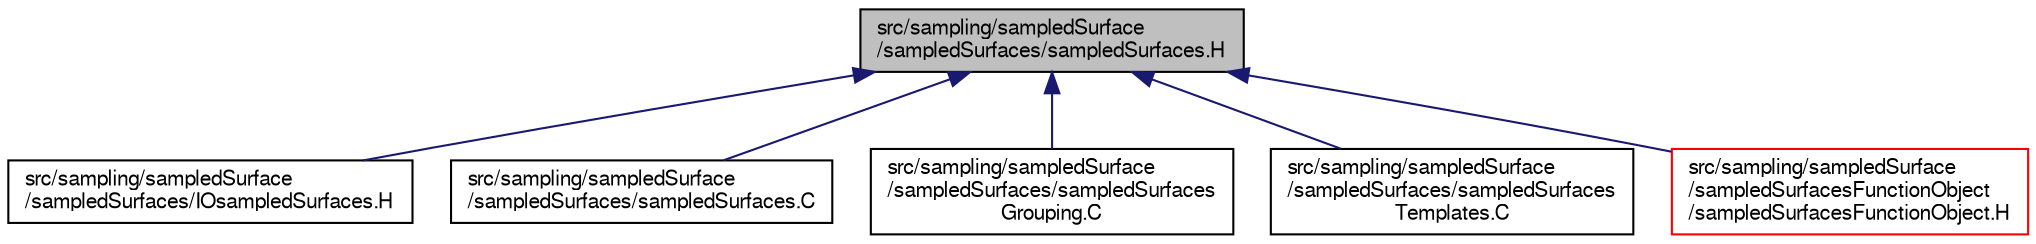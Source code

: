 digraph "src/sampling/sampledSurface/sampledSurfaces/sampledSurfaces.H"
{
  bgcolor="transparent";
  edge [fontname="FreeSans",fontsize="10",labelfontname="FreeSans",labelfontsize="10"];
  node [fontname="FreeSans",fontsize="10",shape=record];
  Node332 [label="src/sampling/sampledSurface\l/sampledSurfaces/sampledSurfaces.H",height=0.2,width=0.4,color="black", fillcolor="grey75", style="filled", fontcolor="black"];
  Node332 -> Node333 [dir="back",color="midnightblue",fontsize="10",style="solid",fontname="FreeSans"];
  Node333 [label="src/sampling/sampledSurface\l/sampledSurfaces/IOsampledSurfaces.H",height=0.2,width=0.4,color="black",URL="$a14783.html"];
  Node332 -> Node334 [dir="back",color="midnightblue",fontsize="10",style="solid",fontname="FreeSans"];
  Node334 [label="src/sampling/sampledSurface\l/sampledSurfaces/sampledSurfaces.C",height=0.2,width=0.4,color="black",URL="$a14786.html"];
  Node332 -> Node335 [dir="back",color="midnightblue",fontsize="10",style="solid",fontname="FreeSans"];
  Node335 [label="src/sampling/sampledSurface\l/sampledSurfaces/sampledSurfaces\lGrouping.C",height=0.2,width=0.4,color="black",URL="$a14792.html"];
  Node332 -> Node336 [dir="back",color="midnightblue",fontsize="10",style="solid",fontname="FreeSans"];
  Node336 [label="src/sampling/sampledSurface\l/sampledSurfaces/sampledSurfaces\lTemplates.C",height=0.2,width=0.4,color="black",URL="$a14795.html"];
  Node332 -> Node337 [dir="back",color="midnightblue",fontsize="10",style="solid",fontname="FreeSans"];
  Node337 [label="src/sampling/sampledSurface\l/sampledSurfacesFunctionObject\l/sampledSurfacesFunctionObject.H",height=0.2,width=0.4,color="red",URL="$a14801.html"];
}
